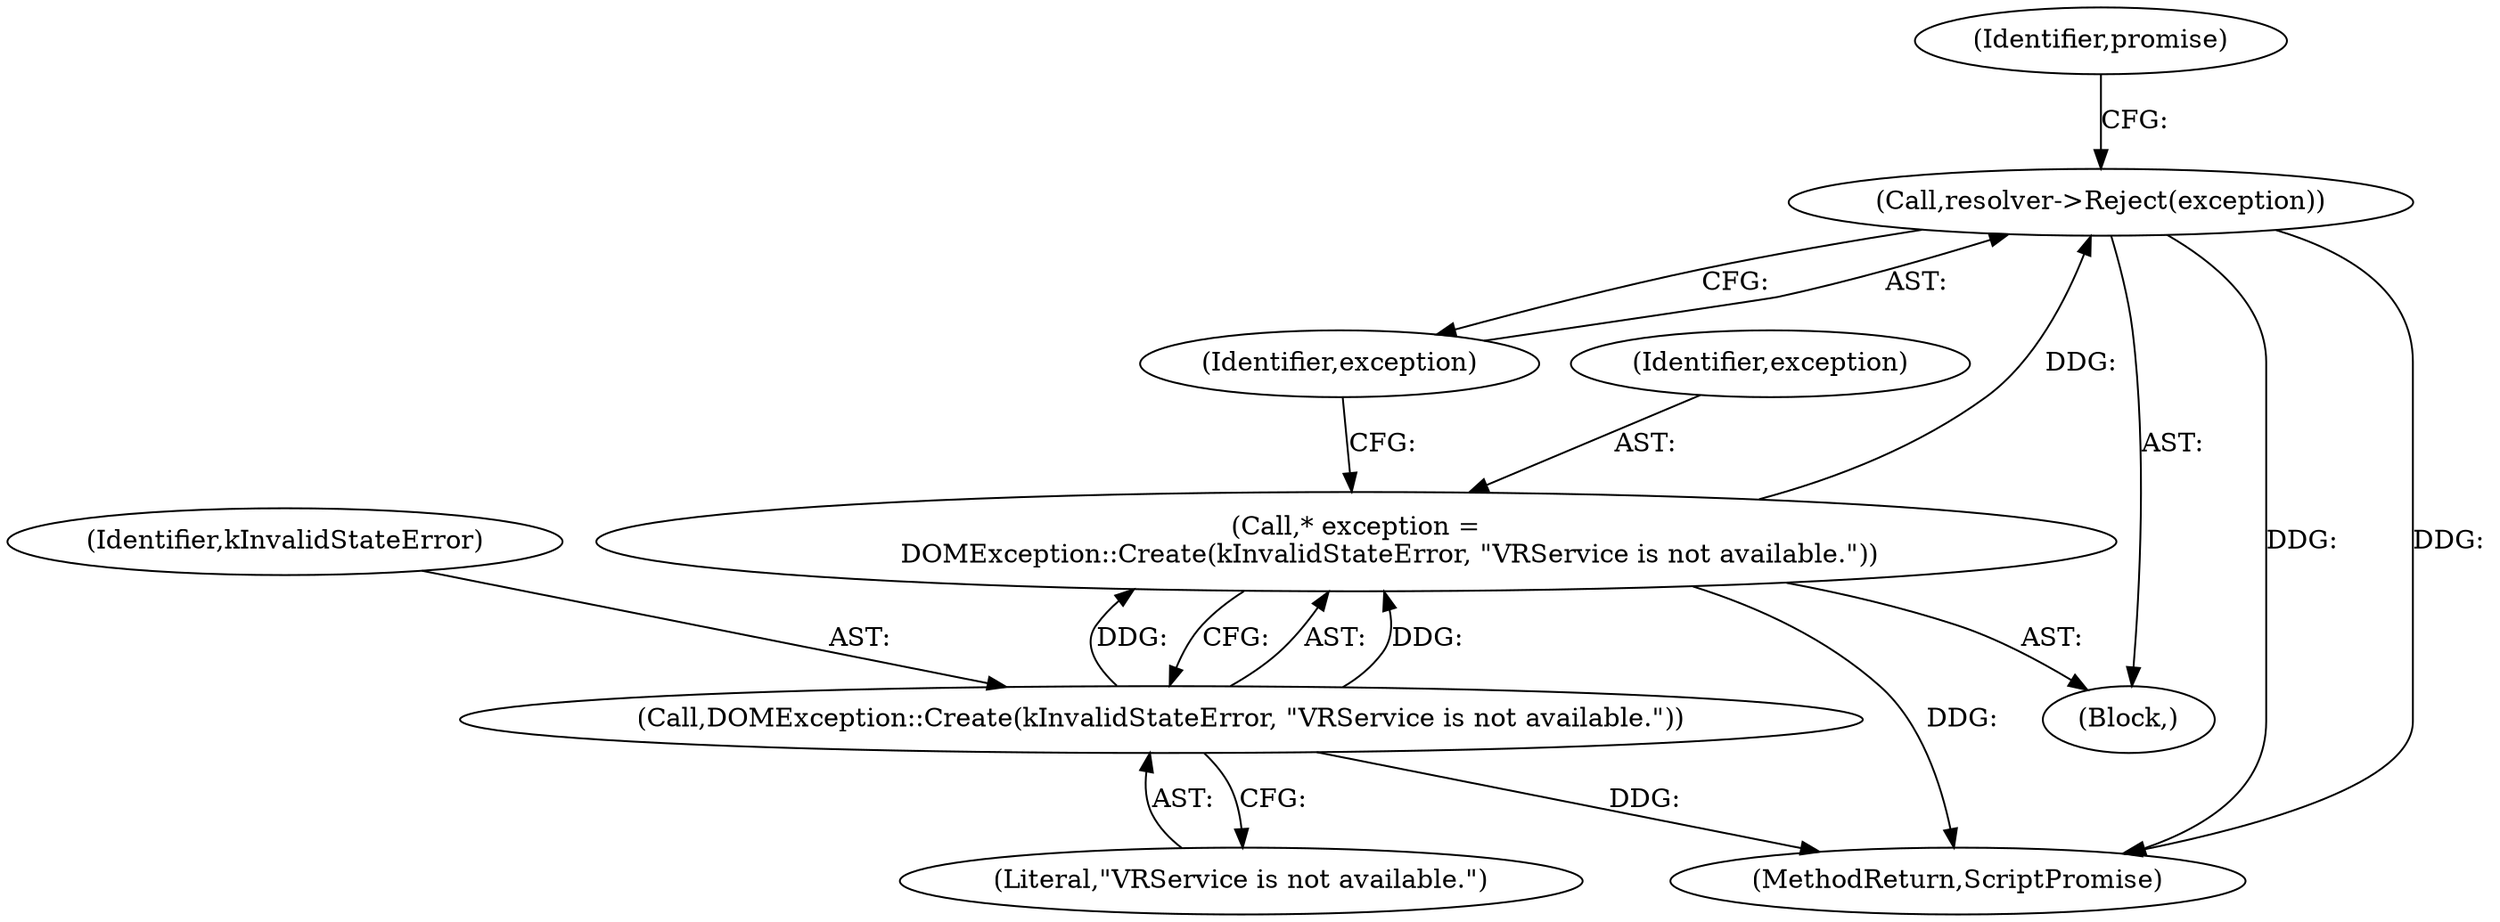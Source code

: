 digraph "0_Chrome_262e77a72493e36e8006aeeba1c7497a42ee5ad9_9@pointer" {
"1000140" [label="(Call,resolver->Reject(exception))"];
"1000135" [label="(Call,* exception =\n        DOMException::Create(kInvalidStateError, \"VRService is not available.\"))"];
"1000137" [label="(Call,DOMException::Create(kInvalidStateError, \"VRService is not available.\"))"];
"1000135" [label="(Call,* exception =\n        DOMException::Create(kInvalidStateError, \"VRService is not available.\"))"];
"1000138" [label="(Identifier,kInvalidStateError)"];
"1000141" [label="(Identifier,exception)"];
"1000133" [label="(Block,)"];
"1000140" [label="(Call,resolver->Reject(exception))"];
"1000143" [label="(Identifier,promise)"];
"1000136" [label="(Identifier,exception)"];
"1000149" [label="(MethodReturn,ScriptPromise)"];
"1000139" [label="(Literal,\"VRService is not available.\")"];
"1000137" [label="(Call,DOMException::Create(kInvalidStateError, \"VRService is not available.\"))"];
"1000140" -> "1000133"  [label="AST: "];
"1000140" -> "1000141"  [label="CFG: "];
"1000141" -> "1000140"  [label="AST: "];
"1000143" -> "1000140"  [label="CFG: "];
"1000140" -> "1000149"  [label="DDG: "];
"1000140" -> "1000149"  [label="DDG: "];
"1000135" -> "1000140"  [label="DDG: "];
"1000135" -> "1000133"  [label="AST: "];
"1000135" -> "1000137"  [label="CFG: "];
"1000136" -> "1000135"  [label="AST: "];
"1000137" -> "1000135"  [label="AST: "];
"1000141" -> "1000135"  [label="CFG: "];
"1000135" -> "1000149"  [label="DDG: "];
"1000137" -> "1000135"  [label="DDG: "];
"1000137" -> "1000135"  [label="DDG: "];
"1000137" -> "1000139"  [label="CFG: "];
"1000138" -> "1000137"  [label="AST: "];
"1000139" -> "1000137"  [label="AST: "];
"1000137" -> "1000149"  [label="DDG: "];
}
